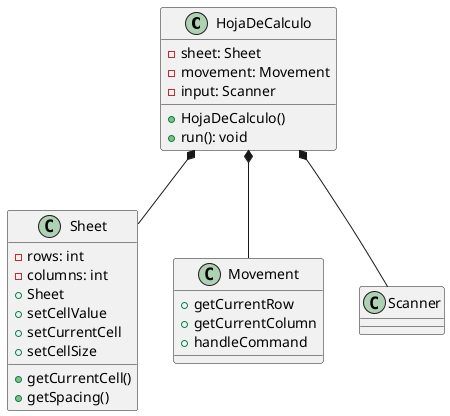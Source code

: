 @startuml HojaDeCalculo

class HojaDeCalculo {
    - sheet: Sheet
    - movement: Movement
    - input: Scanner
    + HojaDeCalculo()
    + run(): void
}

class Sheet {
    - rows: int
    - columns: int
    + Sheet
    + setCellValue
    + getCurrentCell()
    + setCurrentCell
    + setCellSize
    + getSpacing()
}

class Movement {
    + getCurrentRow
    + getCurrentColumn
    + handleCommand
}

class Scanner {
    
}

HojaDeCalculo *-- Sheet 
HojaDeCalculo *-- Movement 
HojaDeCalculo *-- Scanner 

@enduml

